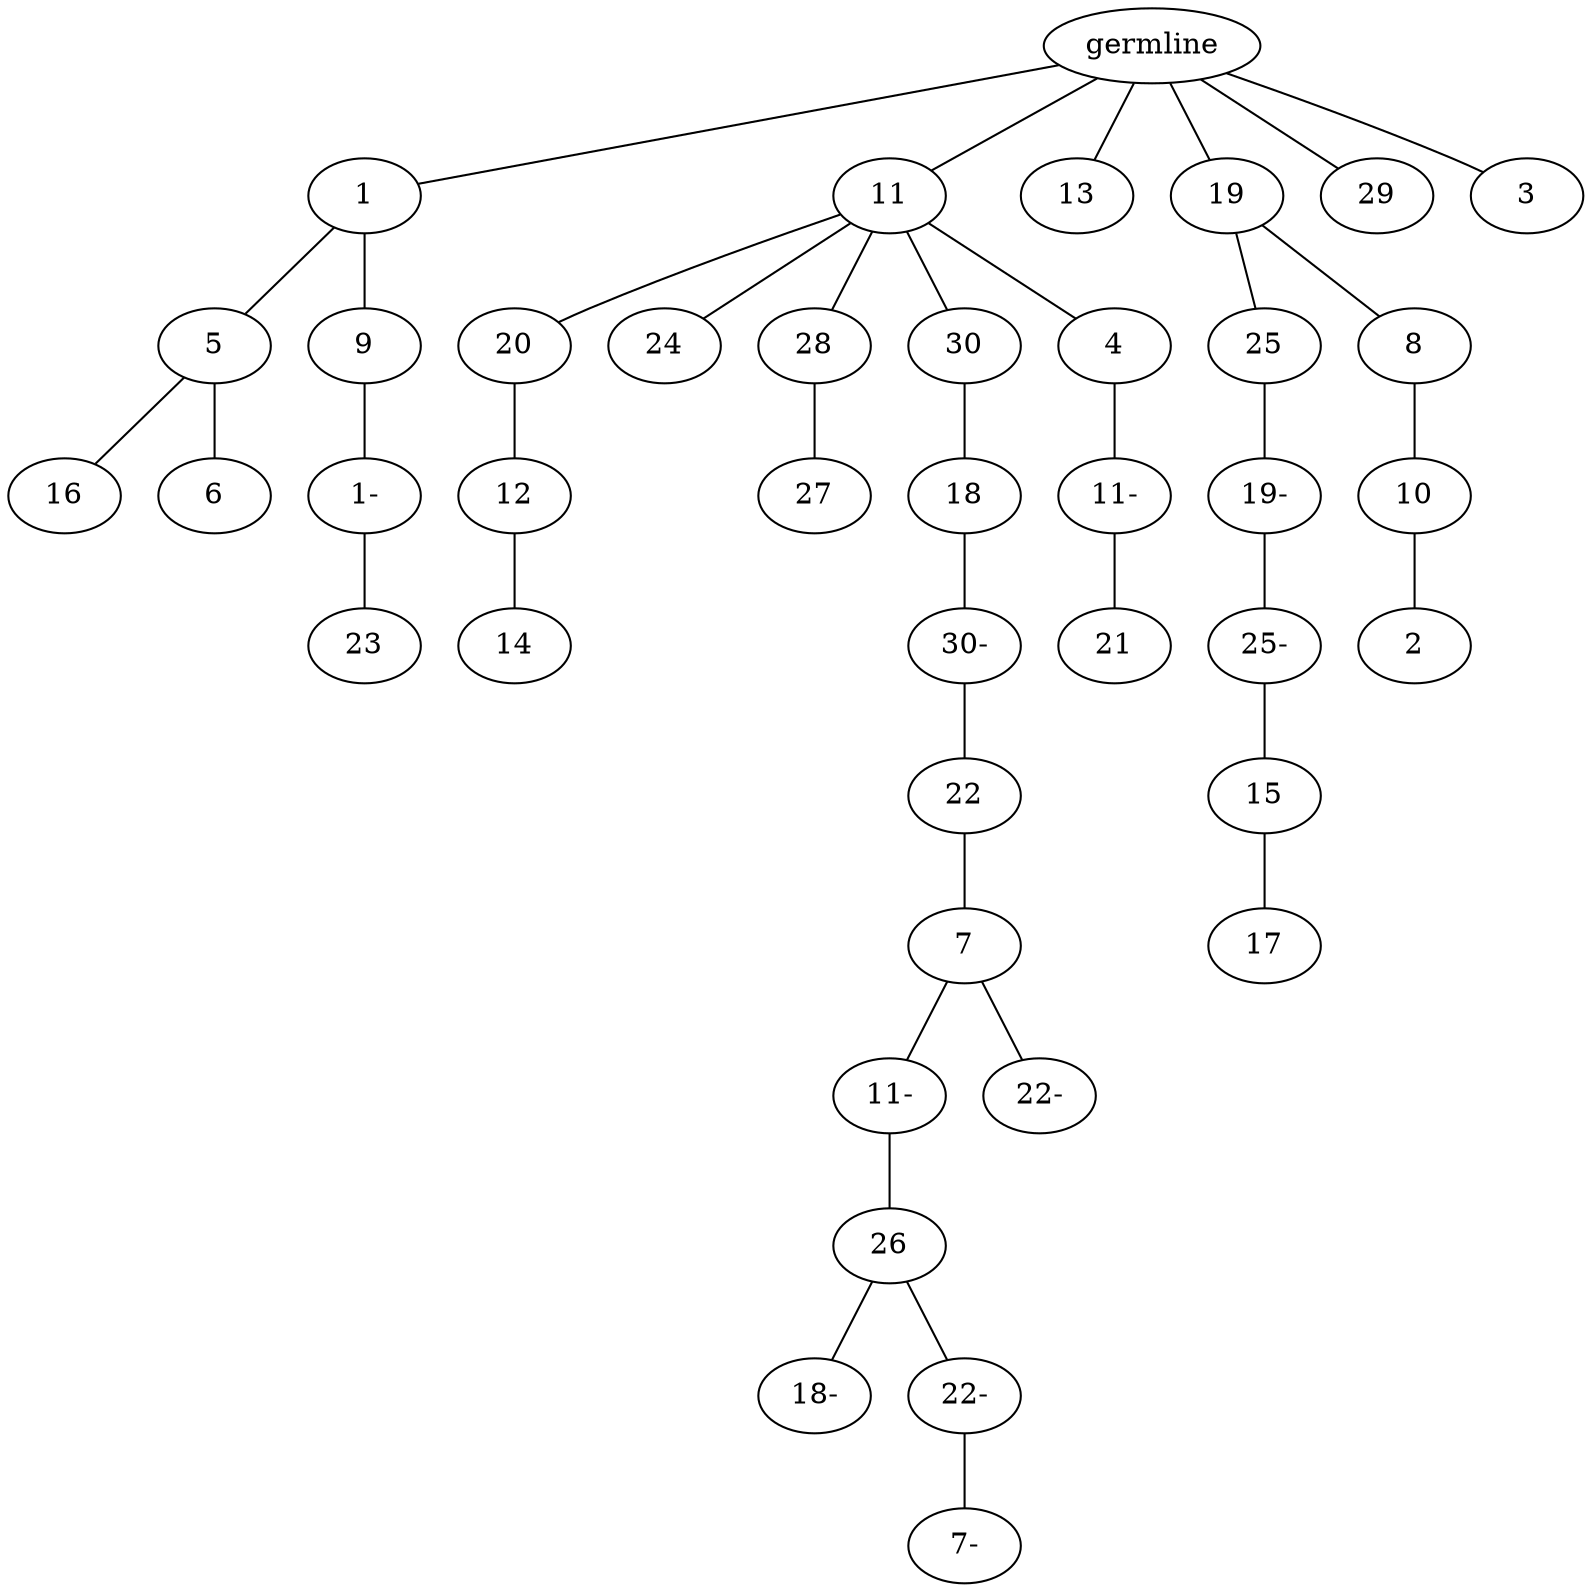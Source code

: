 graph tree {
    "139876892585216" [label="germline"];
    "139876892621552" [label="1"];
    "139876892618912" [label="5"];
    "139876892520400" [label="16"];
    "139876892518624" [label="6"];
    "139876892518288" [label="9"];
    "139876892520112" [label="1-"];
    "139876892516560" [label="23"];
    "139876892620976" [label="11"];
    "139876892518432" [label="20"];
    "139876892499344" [label="12"];
    "139876892496128" [label="14"];
    "139876892517232" [label="24"];
    "139876892518192" [label="28"];
    "139876892497136" [label="27"];
    "139876892520016" [label="30"];
    "139876892499056" [label="18"];
    "139876892497376" [label="30-"];
    "139876892496512" [label="22"];
    "139876892498288" [label="7"];
    "139876892567872" [label="11-"];
    "139876892569456" [label="26"];
    "139876892566048" [label="18-"];
    "139876892566000" [label="22-"];
    "139876892631584" [label="7-"];
    "139876892569168" [label="22-"];
    "139876892487792" [label="4"];
    "139876892497232" [label="11-"];
    "139876892498960" [label="21"];
    "139876892619776" [label="13"];
    "139876892517856" [label="19"];
    "139876892496800" [label="25"];
    "139876892499248" [label="19-"];
    "139876892568208" [label="25-"];
    "139876892569360" [label="15"];
    "139876892567344" [label="17"];
    "139876892497472" [label="8"];
    "139876892566624" [label="10"];
    "139876892567488" [label="2"];
    "139876892519056" [label="29"];
    "139876892595440" [label="3"];
    "139876892585216" -- "139876892621552";
    "139876892585216" -- "139876892620976";
    "139876892585216" -- "139876892619776";
    "139876892585216" -- "139876892517856";
    "139876892585216" -- "139876892519056";
    "139876892585216" -- "139876892595440";
    "139876892621552" -- "139876892618912";
    "139876892621552" -- "139876892518288";
    "139876892618912" -- "139876892520400";
    "139876892618912" -- "139876892518624";
    "139876892518288" -- "139876892520112";
    "139876892520112" -- "139876892516560";
    "139876892620976" -- "139876892518432";
    "139876892620976" -- "139876892517232";
    "139876892620976" -- "139876892518192";
    "139876892620976" -- "139876892520016";
    "139876892620976" -- "139876892487792";
    "139876892518432" -- "139876892499344";
    "139876892499344" -- "139876892496128";
    "139876892518192" -- "139876892497136";
    "139876892520016" -- "139876892499056";
    "139876892499056" -- "139876892497376";
    "139876892497376" -- "139876892496512";
    "139876892496512" -- "139876892498288";
    "139876892498288" -- "139876892567872";
    "139876892498288" -- "139876892569168";
    "139876892567872" -- "139876892569456";
    "139876892569456" -- "139876892566048";
    "139876892569456" -- "139876892566000";
    "139876892566000" -- "139876892631584";
    "139876892487792" -- "139876892497232";
    "139876892497232" -- "139876892498960";
    "139876892517856" -- "139876892496800";
    "139876892517856" -- "139876892497472";
    "139876892496800" -- "139876892499248";
    "139876892499248" -- "139876892568208";
    "139876892568208" -- "139876892569360";
    "139876892569360" -- "139876892567344";
    "139876892497472" -- "139876892566624";
    "139876892566624" -- "139876892567488";
}
